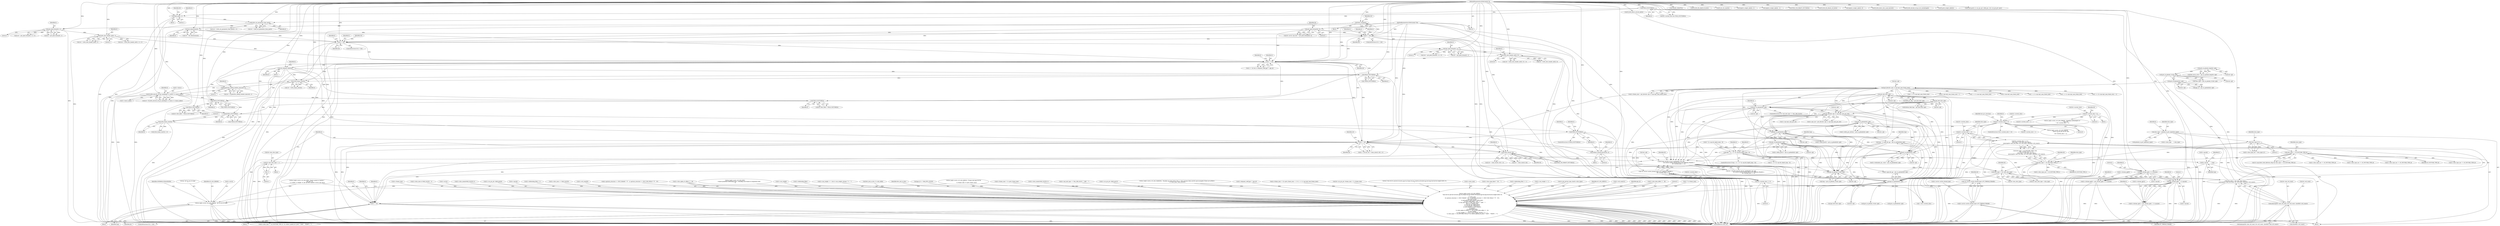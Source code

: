 digraph "0_FFmpeg_29ffeef5e73b8f41ff3a3f2242d356759c66f91f@integer" {
"1002530" [label="(Call,tmp = h->pps.init_qp + get_se_golomb(&h->gb))"];
"1002538" [label="(Call,get_se_golomb(&h->gb))"];
"1001073" [label="(Call,get_bits1(&h->gb))"];
"1000997" [label="(Call,get_bits(&h->gb, h->sps.log2_max_frame_num))"];
"1000300" [label="(Call,get_ue_golomb(&h->gb))"];
"1000230" [label="(Call,get_ue_golomb_31(&h->gb))"];
"1000168" [label="(Call,get_ue_golomb_long(&h->gb))"];
"1002220" [label="(Call,get_se_golomb(&h->gb))"];
"1002195" [label="(Call,get_se_golomb(&h->gb))"];
"1002168" [label="(Call,get_se_golomb(&h->gb))"];
"1002140" [label="(Call,get_bits(&h->gb, h->sps.log2_max_poc_lsb))"];
"1001083" [label="(Call,get_bits1(&h->gb))"];
"1002122" [label="(Call,get_ue_golomb(&h->gb))"];
"1002248" [label="(Call,get_ue_golomb(&h->gb))"];
"1002502" [label="(Call,get_ue_golomb_31(&h->gb))"];
"1002411" [label="(Call,ff_h264_decode_ref_pic_marking(h0, &h->gb,\n                                             !(h->avctx->active_thread_type & FF_THREAD_FRAME) ||\n                                             h0->current_slice == 0))"];
"1001917" [label="(Call,h != h0)"];
"1000991" [label="(Call,init_dequant_tables(h))"];
"1000977" [label="(Call,h == h0)"];
"1000909" [label="(Call,h264_slice_header_init(h, 1))"];
"1000874" [label="(Call,get_pixel_format(h, 1))"];
"1000868" [label="(Call,flush_change(h))"];
"1000851" [label="(Call,h != h0)"];
"1000735" [label="(Call,init_dimensions(h))"];
"1000495" [label="(Call,h264_set_parameter_from_sps(h))"];
"1000186" [label="(Call,field_end(h, 1))"];
"1000183" [label="(Call,FIELD_PICTURE(h))"];
"1000125" [label="(MethodParameterIn,H264Context *h)"];
"1000643" [label="(Call,get_pixel_format(h0, 0))"];
"1000126" [label="(MethodParameterIn,H264Context *h0)"];
"1000962" [label="(Call,h264_slice_header_init(h, 0))"];
"1000945" [label="(Call,get_pixel_format(h, 1))"];
"1000929" [label="(Call,h != h0)"];
"1001839" [label="(Call,FIELD_PICTURE(h))"];
"1001822" [label="(Call,h264_frame_start(h))"];
"1001814" [label="(Call,FIELD_PICTURE(h))"];
"1001758" [label="(Call,FIELD_PICTURE(h))"];
"1001741" [label="(Call,FIELD_PICTURE(h))"];
"1001611" [label="(Call,ff_h264_execute_ref_pic_marking(h, h->mmco, h->mmco_index))"];
"1001592" [label="(Call,ff_generate_sliding_window_mmcos(h, 1))"];
"1001540" [label="(Call,h264_frame_start(h))"];
"1001319" [label="(Call,FIELD_PICTURE(h))"];
"1001809" [label="(Call,FIELD_PICTURE(h))"];
"1001835" [label="(Call,release_unused_pictures(h, 0))"];
"1001923" [label="(Call,clone_slice(h, h0))"];
"1002417" [label="(Call,!(h->avctx->active_thread_type & FF_THREAD_FRAME) ||\n                                             h0->current_slice == 0)"];
"1002418" [label="(Call,!(h->avctx->active_thread_type & FF_THREAD_FRAME))"];
"1002419" [label="(Call,h->avctx->active_thread_type & FF_THREAD_FRAME)"];
"1002268" [label="(Call,h0->current_slice == 0 ||\n         slice_type != h0->last_slice_type ||\n         memcmp(h0->last_ref_count, h0->ref_count, sizeof(h0->ref_count)))"];
"1002269" [label="(Call,h0->current_slice == 0)"];
"1001121" [label="(Call,h0->current_slice != 0)"];
"1000189" [label="(Call,h0->current_slice = 0)"];
"1002274" [label="(Call,slice_type != h0->last_slice_type ||\n         memcmp(h0->last_ref_count, h0->ref_count, sizeof(h0->ref_count)))"];
"1002275" [label="(Call,slice_type != h0->last_slice_type)"];
"1002265" [label="(Call,slice_type != AV_PICTURE_TYPE_I)"];
"1000288" [label="(Call,slice_type & 3)"];
"1000274" [label="(Call,slice_type = golomb_to_pict_type[slice_type])"];
"1001058" [label="(Call,slice_type == AV_PICTURE_TYPE_B)"];
"1001909" [label="(Call,h0->last_slice_type = -1)"];
"1001913" [label="(Call,-1)"];
"1002280" [label="(Call,memcmp(h0->last_ref_count, h0->ref_count, sizeof(h0->ref_count)))"];
"1002426" [label="(Call,h0->current_slice == 0)"];
"1002544" [label="(Call,tmp > 51 + 6 * (h->sps.bit_depth_luma - 8))"];
"1002558" [label="(Call,av_log(h->avctx, AV_LOG_ERROR, \"QP %u out of range\n\", tmp))"];
"1002567" [label="(Call,h->qscale       = tmp)"];
"1002578" [label="(Call,get_chroma_qp(h, 0, h->qscale))"];
"1002572" [label="(Call,h->chroma_qp[0] = get_chroma_qp(h, 0, h->qscale))"];
"1002590" [label="(Call,get_chroma_qp(h, 1, h->qscale))"];
"1002584" [label="(Call,h->chroma_qp[1] = get_chroma_qp(h, 1, h->qscale))"];
"1002844" [label="(Call,h != h0)"];
"1003314" [label="(Call,av_log(h->avctx, AV_LOG_DEBUG,\n               \"slice:%d %s mb:%d %c%s%s pps:%u frame:%d poc:%d/%d ref:%d/%d qp:%d loop:%d:%d:%d weight:%d%s %s\n\",\n               h->slice_num,\n               (h->picture_structure == PICT_FRAME ? \"F\" : h->picture_structure == PICT_TOP_FIELD ? \"T\" : \"B\"),\n               first_mb_in_slice,\n               av_get_picture_type_char(h->slice_type),\n               h->slice_type_fixed ? \" fix\" : \"\",\n               h->nal_unit_type == NAL_IDR_SLICE ? \" IDR\" : \"\",\n               pps_id, h->frame_num,\n               h->cur_pic_ptr->field_poc[0],\n               h->cur_pic_ptr->field_poc[1],\n               h->ref_count[0], h->ref_count[1],\n               h->qscale,\n               h->deblocking_filter,\n               h->slice_alpha_c0_offset / 2 - 26, h->slice_beta_offset / 2 - 26,\n               h->use_weight,\n               h->use_weight == 1 && h->use_weight_chroma ? \"c\" : \"\",\n               h->slice_type == AV_PICTURE_TYPE_B ? (h->direct_spatial_mv_pred ? \"SPAT\" : \"TEMP\") : \"\"))"];
"1001084" [label="(Call,&h->gb)"];
"1000997" [label="(Call,get_bits(&h->gb, h->sps.log2_max_frame_num))"];
"1002411" [label="(Call,ff_h264_decode_ref_pic_marking(h0, &h->gb,\n                                             !(h->avctx->active_thread_type & FF_THREAD_FRAME) ||\n                                             h0->current_slice == 0))"];
"1002543" [label="(ControlStructure,if (tmp > 51 + 6 * (h->sps.bit_depth_luma - 8)))"];
"1000929" [label="(Call,h != h0)"];
"1001451" [label="(Call,h->frame_num != h->prev_frame_num)"];
"1002546" [label="(Call,51 + 6 * (h->sps.bit_depth_luma - 8))"];
"1002591" [label="(Identifier,h)"];
"1001759" [label="(Identifier,h)"];
"1001051" [label="(Call,!h->sps.direct_8x8_inference_flag && slice_type == AV_PICTURE_TYPE_B)"];
"1002563" [label="(Literal,\"QP %u out of range\n\")"];
"1002968" [label="(Call,h->slice_num&(MAX_SLICES-1))"];
"1002460" [label="(Call,h->slice_type_nos == AV_PICTURE_TYPE_B)"];
"1000851" [label="(Call,h != h0)"];
"1000964" [label="(Literal,0)"];
"1002430" [label="(Literal,0)"];
"1001844" [label="(Identifier,i)"];
"1002276" [label="(Identifier,slice_type)"];
"1001083" [label="(Call,get_bits1(&h->gb))"];
"1003349" [label="(Call,h->nal_unit_type == NAL_IDR_SLICE ? \" IDR\" : \"\")"];
"1000169" [label="(Call,&h->gb)"];
"1003368" [label="(Call,h->cur_pic_ptr->field_poc[1])"];
"1000191" [label="(Identifier,h0)"];
"1002845" [label="(Identifier,h)"];
"1000274" [label="(Call,slice_type = golomb_to_pict_type[slice_type])"];
"1002244" [label="(Call,h->redundant_pic_count = get_ue_golomb(&h->gb))"];
"1001320" [label="(Identifier,h)"];
"1002474" [label="(Call,h->slice_type_nos == AV_PICTURE_TYPE_B)"];
"1001920" [label="(Call,(ret = clone_slice(h, h0)) < 0)"];
"1000992" [label="(Identifier,h)"];
"1002363" [label="(Call,h->slice_type_nos == AV_PICTURE_TYPE_B)"];
"1001121" [label="(Call,h0->current_slice != 0)"];
"1002282" [label="(Identifier,h0)"];
"1000887" [label="(Call,av_log(h->avctx, AV_LOG_INFO, \"Reinit context to %dx%d, \"\n               \"pix_fmt: %s\n\", h->width, h->height, av_get_pix_fmt_name(h->avctx->pix_fmt)))"];
"1000184" [label="(Identifier,h)"];
"1002266" [label="(Identifier,slice_type)"];
"1000857" [label="(Identifier,h)"];
"1000187" [label="(Identifier,h)"];
"1002562" [label="(Identifier,AV_LOG_ERROR)"];
"1001809" [label="(Call,FIELD_PICTURE(h))"];
"1002123" [label="(Call,&h->gb)"];
"1000869" [label="(Identifier,h)"];
"1001540" [label="(Call,h264_frame_start(h))"];
"1000496" [label="(Identifier,h)"];
"1000911" [label="(Literal,1)"];
"1002984" [label="(Call,av_log(h->avctx, AV_LOG_WARNING, \"Possibly too many slices (%d >= %d), increase MAX_SLICES and recompile if there are artifacts\n\", h->slice_num, MAX_SLICES))"];
"1002249" [label="(Call,&h->gb)"];
"1002571" [label="(Identifier,tmp)"];
"1002446" [label="(Call,FRAME_MBAFF(h))"];
"1000907" [label="(Call,ret = h264_slice_header_init(h, 1))"];
"1002592" [label="(Literal,1)"];
"1000188" [label="(Literal,1)"];
"1002502" [label="(Call,get_ue_golomb_31(&h->gb))"];
"1002538" [label="(Call,get_se_golomb(&h->gb))"];
"1000963" [label="(Identifier,h)"];
"1001834" [label="(Block,)"];
"1002545" [label="(Identifier,tmp)"];
"1001318" [label="(Call,!FIELD_PICTURE(h))"];
"1002196" [label="(Call,&h->gb)"];
"1000980" [label="(Call,h->dequant_coeff_pps != pps_id)"];
"1000930" [label="(Identifier,h)"];
"1000275" [label="(Identifier,slice_type)"];
"1001814" [label="(Call,FIELD_PICTURE(h))"];
"1000979" [label="(Identifier,h0)"];
"1000289" [label="(Identifier,slice_type)"];
"1000868" [label="(Call,flush_change(h))"];
"1000735" [label="(Call,init_dimensions(h))"];
"1002619" [label="(Call,get_se_golomb(&h->gb))"];
"1002425" [label="(Identifier,FF_THREAD_FRAME)"];
"1000290" [label="(Literal,3)"];
"1000906" [label="(Call,(ret = h264_slice_header_init(h, 1)) < 0)"];
"1001923" [label="(Call,clone_slice(h, h0))"];
"1002531" [label="(Identifier,tmp)"];
"1002844" [label="(Call,h != h0)"];
"1001074" [label="(Call,&h->gb)"];
"1001609" [label="(Call,ret = ff_h264_execute_ref_pic_marking(h, h->mmco, h->mmco_index))"];
"1002569" [label="(Identifier,h)"];
"1001612" [label="(Identifier,h)"];
"1002449" [label="(Call,ff_h264_fill_mbaff_ref_list(h))"];
"1001758" [label="(Call,FIELD_PICTURE(h))"];
"1002602" [label="(Call,get_bits1(&h->gb))"];
"1002164" [label="(Call,h->delta_poc_bottom = get_se_golomb(&h->gb))"];
"1001469" [label="(Call,h->frame_num != (h->prev_frame_num + 1) % (1 << h->sps.log2_max_frame_num))"];
"1000495" [label="(Call,h264_set_parameter_from_sps(h))"];
"1002136" [label="(Call,h->poc_lsb = get_bits(&h->gb, h->sps.log2_max_poc_lsb))"];
"1002189" [label="(Call,h->delta_poc[0] = get_se_golomb(&h->gb))"];
"1001208" [label="(Call,1 << h->sps.log2_max_frame_num)"];
"1002195" [label="(Call,get_se_golomb(&h->gb))"];
"1002255" [label="(Call,ff_set_ref_count(h))"];
"1000850" [label="(ControlStructure,if (h != h0))"];
"1001541" [label="(Identifier,h)"];
"1001763" [label="(Call,h0->cur_pic_ptr->frame_num != h->frame_num)"];
"1000279" [label="(Call,h->slice_type     = slice_type)"];
"1002560" [label="(Identifier,h)"];
"1001838" [label="(ControlStructure,if (FIELD_PICTURE(h)))"];
"1002557" [label="(Block,)"];
"1001740" [label="(Call,!FIELD_PICTURE(h))"];
"1002280" [label="(Call,memcmp(h0->last_ref_count, h0->ref_count, sizeof(h0->ref_count)))"];
"1002572" [label="(Call,h->chroma_qp[0] = get_chroma_qp(h, 0, h->qscale))"];
"1000301" [label="(Call,&h->gb)"];
"1000861" [label="(Call,h0->current_slice + 1)"];
"1002500" [label="(Call,tmp = get_ue_golomb_31(&h->gb))"];
"1003319" [label="(Literal,\"slice:%d %s mb:%d %c%s%s pps:%u frame:%d poc:%d/%d ref:%d/%d qp:%d loop:%d:%d:%d weight:%d%s %s\n\")"];
"1002141" [label="(Call,&h->gb)"];
"1002469" [label="(Call,implicit_weight_table(h, 1))"];
"1001805" [label="(Call,h0->first_field = FIELD_PICTURE(h))"];
"1002426" [label="(Call,h0->current_slice == 0)"];
"1002579" [label="(Identifier,h)"];
"1002585" [label="(Call,h->chroma_qp[1])"];
"1000910" [label="(Identifier,h)"];
"1001120" [label="(ControlStructure,if (h0->current_slice != 0))"];
"1002503" [label="(Call,&h->gb)"];
"1000852" [label="(Identifier,h)"];
"1002122" [label="(Call,get_ue_golomb(&h->gb))"];
"1002417" [label="(Call,!(h->avctx->active_thread_type & FF_THREAD_FRAME) ||\n                                             h0->current_slice == 0)"];
"1001742" [label="(Identifier,h)"];
"1000230" [label="(Call,get_ue_golomb_31(&h->gb))"];
"1001810" [label="(Identifier,h)"];
"1001924" [label="(Identifier,h)"];
"1002267" [label="(Identifier,AV_PICTURE_TYPE_I)"];
"1002918" [label="(Call,++h0->current_slice)"];
"1002564" [label="(Identifier,tmp)"];
"1000995" [label="(Identifier,h)"];
"1002270" [label="(Call,h0->current_slice)"];
"1002281" [label="(Call,h0->last_ref_count)"];
"1002581" [label="(Call,h->qscale)"];
"1003320" [label="(Call,h->slice_num)"];
"1002273" [label="(Literal,0)"];
"1000643" [label="(Call,get_pixel_format(h0, 0))"];
"1002271" [label="(Identifier,h0)"];
"1000281" [label="(Identifier,h)"];
"1002580" [label="(Literal,0)"];
"1003343" [label="(Call,h->slice_type_fixed ? \" fix\" : \"\")"];
"1001822" [label="(Call,h264_frame_start(h))"];
"1001058" [label="(Call,slice_type == AV_PICTURE_TYPE_B)"];
"1000946" [label="(Identifier,h)"];
"1001835" [label="(Call,release_unused_pictures(h, 0))"];
"1000166" [label="(Call,first_mb_in_slice = get_ue_golomb_long(&h->gb))"];
"1001836" [label="(Identifier,h)"];
"1001919" [label="(Identifier,h0)"];
"1002794" [label="(Call,h->deblocking_filter == 1)"];
"1000855" [label="(Call,av_log(h->avctx, AV_LOG_ERROR, \"changing width/height on \"\n                   \"slice %d\n\", h0->current_slice + 1))"];
"1001130" [label="(Identifier,last_pic_structure)"];
"1001922" [label="(Identifier,ret)"];
"1000942" [label="(Call,(ret = get_pixel_format(h, 1)) < 0)"];
"1002369" [label="(Call,implicit_weight_table(h, -1))"];
"1001914" [label="(Literal,1)"];
"1001909" [label="(Call,h0->last_slice_type = -1)"];
"1000186" [label="(Call,field_end(h, 1))"];
"1002220" [label="(Call,get_se_golomb(&h->gb))"];
"1003410" [label="(Call,h->use_weight == 1)"];
"1002575" [label="(Identifier,h)"];
"1001060" [label="(Identifier,AV_PICTURE_TYPE_B)"];
"1003339" [label="(Call,av_get_picture_type_char(h->slice_type))"];
"1001823" [label="(Identifier,h)"];
"1000183" [label="(Call,FIELD_PICTURE(h))"];
"1002539" [label="(Call,&h->gb)"];
"1000849" [label="(Block,)"];
"1000492" [label="(Call,(ret = h264_set_parameter_from_sps(h)) < 0)"];
"1003318" [label="(Identifier,AV_LOG_DEBUG)"];
"1002568" [label="(Call,h->qscale)"];
"1002109" [label="(Call,h->sps.log2_max_frame_num + 1)"];
"1002036" [label="(Call,FIELD_OR_MBAFF_PICTURE(h))"];
"1002898" [label="(Call,h0->last_slice_type = slice_type)"];
"1000873" [label="(Identifier,ret)"];
"1002295" [label="(Call,h->slice_type_nos != AV_PICTURE_TYPE_I)"];
"1002221" [label="(Call,&h->gb)"];
"1000193" [label="(Literal,0)"];
"1001837" [label="(Literal,0)"];
"1002269" [label="(Call,h0->current_slice == 0)"];
"1000991" [label="(Call,init_dequant_tables(h))"];
"1000190" [label="(Call,h0->current_slice)"];
"1000962" [label="(Call,h264_slice_header_init(h, 0))"];
"1000876" [label="(Literal,1)"];
"1000288" [label="(Call,slice_type & 3)"];
"1003380" [label="(Call,h->ref_count[1])"];
"1001613" [label="(Call,h->mmco)"];
"1003435" [label="(MethodReturn,static int)"];
"1001183" [label="(Block,)"];
"1002587" [label="(Identifier,h)"];
"1002590" [label="(Call,get_chroma_qp(h, 1, h->qscale))"];
"1001479" [label="(Call,1 << h->sps.log2_max_frame_num)"];
"1003357" [label="(Identifier,pps_id)"];
"1000127" [label="(Block,)"];
"1002548" [label="(Call,6 * (h->sps.bit_depth_luma - 8))"];
"1003398" [label="(Call,h->slice_beta_offset / 2 - 26)"];
"1000736" [label="(Identifier,h)"];
"1002287" [label="(Call,sizeof(h0->ref_count))"];
"1002544" [label="(Call,tmp > 51 + 6 * (h->sps.bit_depth_luma - 8))"];
"1000947" [label="(Literal,1)"];
"1002648" [label="(Call,get_ue_golomb_31(&h->gb))"];
"1000945" [label="(Call,get_pixel_format(h, 1))"];
"1002593" [label="(Call,h->qscale)"];
"1003434" [label="(Literal,0)"];
"1002097" [label="(Call,2 * h->frame_num)"];
"1001188" [label="(Identifier,h)"];
"1002559" [label="(Call,h->avctx)"];
"1001616" [label="(Call,h->mmco_index)"];
"1000931" [label="(Identifier,h0)"];
"1002419" [label="(Call,h->avctx->active_thread_type & FF_THREAD_FRAME)"];
"1003358" [label="(Call,h->frame_num)"];
"1001890" [label="(Identifier,h)"];
"1003313" [label="(Block,)"];
"1001925" [label="(Identifier,h0)"];
"1002858" [label="(Identifier,h)"];
"1000644" [label="(Identifier,h0)"];
"1001175" [label="(Call,h0->current_slice + 1)"];
"1002558" [label="(Call,av_log(h->avctx, AV_LOG_ERROR, \"QP %u out of range\n\", tmp))"];
"1001059" [label="(Identifier,slice_type)"];
"1000185" [label="(Block,)"];
"1001916" [label="(Call,h != h0 && (ret = clone_slice(h, h0)) < 0)"];
"1001754" [label="(Call,h0->first_field = FIELD_PICTURE(h))"];
"1003013" [label="(Call,h->slice_num & (MAX_SLICES - 1))"];
"1001081" [label="(Call,bottom_field_flag = get_bits1(&h->gb))"];
"1000872" [label="(Call,ret = get_pixel_format(h, 1))"];
"1000231" [label="(Call,&h->gb)"];
"1000228" [label="(Call,slice_type = get_ue_golomb_31(&h->gb))"];
"1001840" [label="(Identifier,h)"];
"1002292" [label="(Call,ff_h264_fill_default_ref_list(h))"];
"1002843" [label="(ControlStructure,if (h != h0))"];
"1002346" [label="(Call,h->slice_type_nos == AV_PICTURE_TYPE_B)"];
"1003315" [label="(Call,h->avctx)"];
"1002951" [label="(Call,h->slice_num&(MAX_SLICES-1))"];
"1000976" [label="(Call,h == h0 && h->dequant_coeff_pps != pps_id)"];
"1002466" [label="(Call,implicit_weight_table(h, 0))"];
"1000853" [label="(Identifier,h0)"];
"1000645" [label="(Literal,0)"];
"1003314" [label="(Call,av_log(h->avctx, AV_LOG_DEBUG,\n               \"slice:%d %s mb:%d %c%s%s pps:%u frame:%d poc:%d/%d ref:%d/%d qp:%d loop:%d:%d:%d weight:%d%s %s\n\",\n               h->slice_num,\n               (h->picture_structure == PICT_FRAME ? \"F\" : h->picture_structure == PICT_TOP_FIELD ? \"T\" : \"B\"),\n               first_mb_in_slice,\n               av_get_picture_type_char(h->slice_type),\n               h->slice_type_fixed ? \" fix\" : \"\",\n               h->nal_unit_type == NAL_IDR_SLICE ? \" IDR\" : \"\",\n               pps_id, h->frame_num,\n               h->cur_pic_ptr->field_poc[0],\n               h->cur_pic_ptr->field_poc[1],\n               h->ref_count[0], h->ref_count[1],\n               h->qscale,\n               h->deblocking_filter,\n               h->slice_alpha_c0_offset / 2 - 26, h->slice_beta_offset / 2 - 26,\n               h->use_weight,\n               h->use_weight == 1 && h->use_weight_chroma ? \"c\" : \"\",\n               h->slice_type == AV_PICTURE_TYPE_B ? (h->direct_spatial_mv_pred ? \"SPAT\" : \"TEMP\") : \"\"))"];
"1003361" [label="(Call,h->cur_pic_ptr->field_poc[0])"];
"1003385" [label="(Call,h->qscale)"];
"1002814" [label="(Call,h->deblocking_filter = 2)"];
"1002530" [label="(Call,tmp = h->pps.init_qp + get_se_golomb(&h->gb))"];
"1002978" [label="(Call,h->slice_num >= MAX_SLICES)"];
"1001839" [label="(Call,FIELD_PICTURE(h))"];
"1002427" [label="(Call,h0->current_slice)"];
"1001813" [label="(Call,!FIELD_PICTURE(h))"];
"1000944" [label="(Identifier,ret)"];
"1003420" [label="(Call,h->slice_type == AV_PICTURE_TYPE_B ? (h->direct_spatial_mv_pred ? \"SPAT\" : \"TEMP\") : \"\")"];
"1003375" [label="(Call,h->ref_count[0])"];
"1000874" [label="(Call,get_pixel_format(h, 1))"];
"1002566" [label="(Identifier,AVERROR_INVALIDDATA)"];
"1001821" [label="(Call,h264_frame_start(h) < 0)"];
"1002483" [label="(Call,ff_h264_direct_dist_scale_factor(h))"];
"1000998" [label="(Call,&h->gb)"];
"1000960" [label="(Call,ret = h264_slice_header_init(h, 0))"];
"1002418" [label="(Call,!(h->avctx->active_thread_type & FF_THREAD_FRAME))"];
"1002846" [label="(Identifier,h0)"];
"1002169" [label="(Call,&h->gb)"];
"1000197" [label="(Identifier,h0)"];
"1003323" [label="(Call,h->picture_structure == PICT_FRAME ? \"F\" : h->picture_structure == PICT_TOP_FIELD ? \"T\" : \"B\")"];
"1001824" [label="(Literal,0)"];
"1000871" [label="(Call,(ret = get_pixel_format(h, 1)) < 0)"];
"1002573" [label="(Call,h->chroma_qp[0])"];
"1000935" [label="(Identifier,h)"];
"1000875" [label="(Identifier,h)"];
"1001592" [label="(Call,ff_generate_sliding_window_mmcos(h, 1))"];
"1001611" [label="(Call,ff_h264_execute_ref_pic_marking(h, h->mmco, h->mmco_index))"];
"1002268" [label="(Call,h0->current_slice == 0 ||\n         slice_type != h0->last_slice_type ||\n         memcmp(h0->last_ref_count, h0->ref_count, sizeof(h0->ref_count)))"];
"1001594" [label="(Literal,1)"];
"1000125" [label="(MethodParameterIn,H264Context *h)"];
"1002145" [label="(Call,h->sps.log2_max_poc_lsb)"];
"1000179" [label="(Call,h0->current_slice && FIELD_PICTURE(h))"];
"1001990" [label="(Call,FIELD_OR_MBAFF_PICTURE(h))"];
"1000298" [label="(Call,pps_id = get_ue_golomb(&h->gb))"];
"1002303" [label="(Call,ff_h264_decode_ref_pic_list_reordering(h))"];
"1000977" [label="(Call,h == h0)"];
"1001815" [label="(Identifier,h)"];
"1002599" [label="(Identifier,h)"];
"1000993" [label="(Call,h->frame_num = get_bits(&h->gb, h->sps.log2_max_frame_num))"];
"1001590" [label="(Call,ret = ff_generate_sliding_window_mmcos(h, 1))"];
"1000637" [label="(Call,h0->avctx->pix_fmt != get_pixel_format(h0, 0))"];
"1003391" [label="(Call,h->slice_alpha_c0_offset / 2 - 26)"];
"1001169" [label="(Call,av_log(h->avctx, AV_LOG_ERROR,\n                   \"unset cur_pic_ptr on %d. slice\n\",\n                   h0->current_slice + 1))"];
"1002420" [label="(Call,h->avctx->active_thread_type)"];
"1000284" [label="(Call,h->slice_type_nos = slice_type & 3)"];
"1000177" [label="(Block,)"];
"1002832" [label="(Call,av_log(h->avctx, AV_LOG_INFO,\n                       \"Cannot parallelize deblocking type 1, decoding such frames in sequential order\n\"))"];
"1001921" [label="(Call,ret = clone_slice(h, h0))"];
"1000189" [label="(Call,h0->current_slice = 0)"];
"1001002" [label="(Call,h->sps.log2_max_frame_num)"];
"1000493" [label="(Call,ret = h264_set_parameter_from_sps(h))"];
"1002351" [label="(Call,ff_pred_weight_table(h))"];
"1002409" [label="(Call,ret = ff_h264_decode_ref_pic_marking(h0, &h->gb,\n                                             !(h->avctx->active_thread_type & FF_THREAD_FRAME) ||\n                                             h0->current_slice == 0))"];
"1001125" [label="(Literal,0)"];
"1001500" [label="(Call,av_log(h->avctx, AV_LOG_DEBUG, \"Frame num gap %d %d\n\",\n                   h->frame_num, h->prev_frame_num))"];
"1001917" [label="(Call,h != h0)"];
"1000978" [label="(Identifier,h)"];
"1002485" [label="(Call,ff_h264_direct_ref_list_init(h))"];
"1000909" [label="(Call,h264_slice_header_init(h, 1))"];
"1002903" [label="(Call,memcpy(h0->last_ref_count, h0->ref_count, sizeof(h0->last_ref_count)))"];
"1000276" [label="(Call,golomb_to_pict_type[slice_type])"];
"1002275" [label="(Call,slice_type != h0->last_slice_type)"];
"1001913" [label="(Call,-1)"];
"1000928" [label="(ControlStructure,if (h != h0))"];
"1003405" [label="(Call,h->use_weight)"];
"1002214" [label="(Call,h->delta_poc[1] = get_se_golomb(&h->gb))"];
"1002131" [label="(Identifier,h)"];
"1001122" [label="(Call,h0->current_slice)"];
"1002578" [label="(Call,get_chroma_qp(h, 0, h->qscale))"];
"1001918" [label="(Identifier,h)"];
"1002168" [label="(Call,get_se_golomb(&h->gb))"];
"1003388" [label="(Call,h->deblocking_filter)"];
"1003408" [label="(Call,h->use_weight == 1 && h->use_weight_chroma ? \"c\" : \"\")"];
"1002284" [label="(Call,h0->ref_count)"];
"1002428" [label="(Identifier,h0)"];
"1002140" [label="(Call,get_bits(&h->gb, h->sps.log2_max_poc_lsb))"];
"1001556" [label="(Call,1 << h->sps.log2_max_frame_num)"];
"1001071" [label="(Call,field_pic_flag = get_bits1(&h->gb))"];
"1000300" [label="(Call,get_ue_golomb(&h->gb))"];
"1000733" [label="(Call,ret = init_dimensions(h))"];
"1001073" [label="(Call,get_bits1(&h->gb))"];
"1002083" [label="(Call,1 << h->sps.log2_max_frame_num)"];
"1002225" [label="(Call,ff_init_poc(h, h->cur_pic_ptr->field_poc, &h->cur_pic_ptr->poc))"];
"1001741" [label="(Call,FIELD_PICTURE(h))"];
"1002265" [label="(Call,slice_type != AV_PICTURE_TYPE_I)"];
"1002274" [label="(Call,slice_type != h0->last_slice_type ||\n         memcmp(h0->last_ref_count, h0->ref_count, sizeof(h0->ref_count)))"];
"1002532" [label="(Call,h->pps.init_qp + get_se_golomb(&h->gb))"];
"1000985" [label="(Block,)"];
"1001319" [label="(Call,FIELD_PICTURE(h))"];
"1000959" [label="(Call,(ret = h264_slice_header_init(h, 0)) < 0)"];
"1002107" [label="(Call,1 << (h->sps.log2_max_frame_num + 1))"];
"1002567" [label="(Call,h->qscale       = tmp)"];
"1001538" [label="(Call,ret = h264_frame_start(h))"];
"1000943" [label="(Call,ret = get_pixel_format(h, 1))"];
"1002412" [label="(Identifier,h0)"];
"1001910" [label="(Call,h0->last_slice_type)"];
"1001593" [label="(Identifier,h)"];
"1000982" [label="(Identifier,h)"];
"1002277" [label="(Call,h0->last_slice_type)"];
"1002264" [label="(Call,slice_type != AV_PICTURE_TYPE_I &&\n        (h0->current_slice == 0 ||\n         slice_type != h0->last_slice_type ||\n         memcmp(h0->last_ref_count, h0->ref_count, sizeof(h0->ref_count))))"];
"1002248" [label="(Call,get_ue_golomb(&h->gb))"];
"1002850" [label="(Identifier,h)"];
"1002584" [label="(Call,h->chroma_qp[1] = get_chroma_qp(h, 1, h->qscale))"];
"1002031" [label="(Call,first_mb_in_slice / h->mb_width)"];
"1000168" [label="(Call,get_ue_golomb_long(&h->gb))"];
"1003338" [label="(Identifier,first_mb_in_slice)"];
"1002116" [label="(ControlStructure,if (h->nal_unit_type == NAL_IDR_SLICE))"];
"1002413" [label="(Call,&h->gb)"];
"1000306" [label="(Call,pps_id >= MAX_PPS_COUNT)"];
"1000126" [label="(MethodParameterIn,H264Context *h0)"];
"1002530" -> "1000127"  [label="AST: "];
"1002530" -> "1002532"  [label="CFG: "];
"1002531" -> "1002530"  [label="AST: "];
"1002532" -> "1002530"  [label="AST: "];
"1002545" -> "1002530"  [label="CFG: "];
"1002530" -> "1003435"  [label="DDG: "];
"1002538" -> "1002530"  [label="DDG: "];
"1002530" -> "1002544"  [label="DDG: "];
"1002538" -> "1002532"  [label="AST: "];
"1002538" -> "1002539"  [label="CFG: "];
"1002539" -> "1002538"  [label="AST: "];
"1002532" -> "1002538"  [label="CFG: "];
"1002538" -> "1003435"  [label="DDG: "];
"1002538" -> "1002532"  [label="DDG: "];
"1001073" -> "1002538"  [label="DDG: "];
"1000997" -> "1002538"  [label="DDG: "];
"1002220" -> "1002538"  [label="DDG: "];
"1002248" -> "1002538"  [label="DDG: "];
"1002168" -> "1002538"  [label="DDG: "];
"1001083" -> "1002538"  [label="DDG: "];
"1002122" -> "1002538"  [label="DDG: "];
"1002140" -> "1002538"  [label="DDG: "];
"1002195" -> "1002538"  [label="DDG: "];
"1002502" -> "1002538"  [label="DDG: "];
"1002411" -> "1002538"  [label="DDG: "];
"1002538" -> "1002602"  [label="DDG: "];
"1002538" -> "1002619"  [label="DDG: "];
"1002538" -> "1002648"  [label="DDG: "];
"1001073" -> "1001071"  [label="AST: "];
"1001073" -> "1001074"  [label="CFG: "];
"1001074" -> "1001073"  [label="AST: "];
"1001071" -> "1001073"  [label="CFG: "];
"1001073" -> "1003435"  [label="DDG: "];
"1001073" -> "1001071"  [label="DDG: "];
"1000997" -> "1001073"  [label="DDG: "];
"1001073" -> "1001083"  [label="DDG: "];
"1001073" -> "1002122"  [label="DDG: "];
"1001073" -> "1002140"  [label="DDG: "];
"1001073" -> "1002195"  [label="DDG: "];
"1001073" -> "1002248"  [label="DDG: "];
"1001073" -> "1002411"  [label="DDG: "];
"1001073" -> "1002502"  [label="DDG: "];
"1000997" -> "1000993"  [label="AST: "];
"1000997" -> "1001002"  [label="CFG: "];
"1000998" -> "1000997"  [label="AST: "];
"1001002" -> "1000997"  [label="AST: "];
"1000993" -> "1000997"  [label="CFG: "];
"1000997" -> "1003435"  [label="DDG: "];
"1000997" -> "1003435"  [label="DDG: "];
"1000997" -> "1000993"  [label="DDG: "];
"1000997" -> "1000993"  [label="DDG: "];
"1000300" -> "1000997"  [label="DDG: "];
"1000997" -> "1001208"  [label="DDG: "];
"1000997" -> "1001479"  [label="DDG: "];
"1000997" -> "1001556"  [label="DDG: "];
"1000997" -> "1002083"  [label="DDG: "];
"1000997" -> "1002107"  [label="DDG: "];
"1000997" -> "1002109"  [label="DDG: "];
"1000997" -> "1002122"  [label="DDG: "];
"1000997" -> "1002140"  [label="DDG: "];
"1000997" -> "1002195"  [label="DDG: "];
"1000997" -> "1002248"  [label="DDG: "];
"1000997" -> "1002411"  [label="DDG: "];
"1000997" -> "1002502"  [label="DDG: "];
"1000300" -> "1000298"  [label="AST: "];
"1000300" -> "1000301"  [label="CFG: "];
"1000301" -> "1000300"  [label="AST: "];
"1000298" -> "1000300"  [label="CFG: "];
"1000300" -> "1003435"  [label="DDG: "];
"1000300" -> "1000298"  [label="DDG: "];
"1000230" -> "1000300"  [label="DDG: "];
"1000230" -> "1000228"  [label="AST: "];
"1000230" -> "1000231"  [label="CFG: "];
"1000231" -> "1000230"  [label="AST: "];
"1000228" -> "1000230"  [label="CFG: "];
"1000230" -> "1003435"  [label="DDG: "];
"1000230" -> "1000228"  [label="DDG: "];
"1000168" -> "1000230"  [label="DDG: "];
"1000168" -> "1000166"  [label="AST: "];
"1000168" -> "1000169"  [label="CFG: "];
"1000169" -> "1000168"  [label="AST: "];
"1000166" -> "1000168"  [label="CFG: "];
"1000168" -> "1000166"  [label="DDG: "];
"1002220" -> "1002214"  [label="AST: "];
"1002220" -> "1002221"  [label="CFG: "];
"1002221" -> "1002220"  [label="AST: "];
"1002214" -> "1002220"  [label="CFG: "];
"1002220" -> "1003435"  [label="DDG: "];
"1002220" -> "1002214"  [label="DDG: "];
"1002195" -> "1002220"  [label="DDG: "];
"1002220" -> "1002248"  [label="DDG: "];
"1002220" -> "1002411"  [label="DDG: "];
"1002220" -> "1002502"  [label="DDG: "];
"1002195" -> "1002189"  [label="AST: "];
"1002195" -> "1002196"  [label="CFG: "];
"1002196" -> "1002195"  [label="AST: "];
"1002189" -> "1002195"  [label="CFG: "];
"1002195" -> "1003435"  [label="DDG: "];
"1002195" -> "1002189"  [label="DDG: "];
"1002168" -> "1002195"  [label="DDG: "];
"1001083" -> "1002195"  [label="DDG: "];
"1002122" -> "1002195"  [label="DDG: "];
"1002140" -> "1002195"  [label="DDG: "];
"1002195" -> "1002248"  [label="DDG: "];
"1002195" -> "1002411"  [label="DDG: "];
"1002195" -> "1002502"  [label="DDG: "];
"1002168" -> "1002164"  [label="AST: "];
"1002168" -> "1002169"  [label="CFG: "];
"1002169" -> "1002168"  [label="AST: "];
"1002164" -> "1002168"  [label="CFG: "];
"1002168" -> "1003435"  [label="DDG: "];
"1002168" -> "1002164"  [label="DDG: "];
"1002140" -> "1002168"  [label="DDG: "];
"1002168" -> "1002248"  [label="DDG: "];
"1002168" -> "1002411"  [label="DDG: "];
"1002168" -> "1002502"  [label="DDG: "];
"1002140" -> "1002136"  [label="AST: "];
"1002140" -> "1002145"  [label="CFG: "];
"1002141" -> "1002140"  [label="AST: "];
"1002145" -> "1002140"  [label="AST: "];
"1002136" -> "1002140"  [label="CFG: "];
"1002140" -> "1003435"  [label="DDG: "];
"1002140" -> "1003435"  [label="DDG: "];
"1002140" -> "1002136"  [label="DDG: "];
"1002140" -> "1002136"  [label="DDG: "];
"1001083" -> "1002140"  [label="DDG: "];
"1002122" -> "1002140"  [label="DDG: "];
"1002140" -> "1002248"  [label="DDG: "];
"1002140" -> "1002411"  [label="DDG: "];
"1002140" -> "1002502"  [label="DDG: "];
"1001083" -> "1001081"  [label="AST: "];
"1001083" -> "1001084"  [label="CFG: "];
"1001084" -> "1001083"  [label="AST: "];
"1001081" -> "1001083"  [label="CFG: "];
"1001083" -> "1003435"  [label="DDG: "];
"1001083" -> "1001081"  [label="DDG: "];
"1001083" -> "1002122"  [label="DDG: "];
"1001083" -> "1002248"  [label="DDG: "];
"1001083" -> "1002411"  [label="DDG: "];
"1001083" -> "1002502"  [label="DDG: "];
"1002122" -> "1002116"  [label="AST: "];
"1002122" -> "1002123"  [label="CFG: "];
"1002123" -> "1002122"  [label="AST: "];
"1002131" -> "1002122"  [label="CFG: "];
"1002122" -> "1003435"  [label="DDG: "];
"1002122" -> "1003435"  [label="DDG: "];
"1002122" -> "1002248"  [label="DDG: "];
"1002122" -> "1002411"  [label="DDG: "];
"1002122" -> "1002502"  [label="DDG: "];
"1002248" -> "1002244"  [label="AST: "];
"1002248" -> "1002249"  [label="CFG: "];
"1002249" -> "1002248"  [label="AST: "];
"1002244" -> "1002248"  [label="CFG: "];
"1002248" -> "1003435"  [label="DDG: "];
"1002248" -> "1002244"  [label="DDG: "];
"1002248" -> "1002411"  [label="DDG: "];
"1002248" -> "1002502"  [label="DDG: "];
"1002502" -> "1002500"  [label="AST: "];
"1002502" -> "1002503"  [label="CFG: "];
"1002503" -> "1002502"  [label="AST: "];
"1002500" -> "1002502"  [label="CFG: "];
"1002502" -> "1003435"  [label="DDG: "];
"1002502" -> "1002500"  [label="DDG: "];
"1002411" -> "1002502"  [label="DDG: "];
"1002411" -> "1002409"  [label="AST: "];
"1002411" -> "1002417"  [label="CFG: "];
"1002412" -> "1002411"  [label="AST: "];
"1002413" -> "1002411"  [label="AST: "];
"1002417" -> "1002411"  [label="AST: "];
"1002409" -> "1002411"  [label="CFG: "];
"1002411" -> "1003435"  [label="DDG: "];
"1002411" -> "1003435"  [label="DDG: "];
"1002411" -> "1003435"  [label="DDG: "];
"1002411" -> "1002409"  [label="DDG: "];
"1002411" -> "1002409"  [label="DDG: "];
"1002411" -> "1002409"  [label="DDG: "];
"1001917" -> "1002411"  [label="DDG: "];
"1001923" -> "1002411"  [label="DDG: "];
"1000126" -> "1002411"  [label="DDG: "];
"1002417" -> "1002411"  [label="DDG: "];
"1002417" -> "1002411"  [label="DDG: "];
"1002411" -> "1002844"  [label="DDG: "];
"1001917" -> "1001916"  [label="AST: "];
"1001917" -> "1001919"  [label="CFG: "];
"1001918" -> "1001917"  [label="AST: "];
"1001919" -> "1001917"  [label="AST: "];
"1001922" -> "1001917"  [label="CFG: "];
"1001916" -> "1001917"  [label="CFG: "];
"1001917" -> "1003435"  [label="DDG: "];
"1001917" -> "1003435"  [label="DDG: "];
"1001917" -> "1001916"  [label="DDG: "];
"1001917" -> "1001916"  [label="DDG: "];
"1000991" -> "1001917"  [label="DDG: "];
"1001839" -> "1001917"  [label="DDG: "];
"1000977" -> "1001917"  [label="DDG: "];
"1000977" -> "1001917"  [label="DDG: "];
"1000125" -> "1001917"  [label="DDG: "];
"1000126" -> "1001917"  [label="DDG: "];
"1001917" -> "1001923"  [label="DDG: "];
"1001917" -> "1001923"  [label="DDG: "];
"1001917" -> "1001990"  [label="DDG: "];
"1001917" -> "1002844"  [label="DDG: "];
"1000991" -> "1000985"  [label="AST: "];
"1000991" -> "1000992"  [label="CFG: "];
"1000992" -> "1000991"  [label="AST: "];
"1000995" -> "1000991"  [label="CFG: "];
"1000991" -> "1003435"  [label="DDG: "];
"1000991" -> "1003435"  [label="DDG: "];
"1000977" -> "1000991"  [label="DDG: "];
"1000125" -> "1000991"  [label="DDG: "];
"1000991" -> "1001319"  [label="DDG: "];
"1000991" -> "1001540"  [label="DDG: "];
"1000991" -> "1001741"  [label="DDG: "];
"1000991" -> "1001809"  [label="DDG: "];
"1000977" -> "1000976"  [label="AST: "];
"1000977" -> "1000979"  [label="CFG: "];
"1000978" -> "1000977"  [label="AST: "];
"1000979" -> "1000977"  [label="AST: "];
"1000982" -> "1000977"  [label="CFG: "];
"1000976" -> "1000977"  [label="CFG: "];
"1000977" -> "1003435"  [label="DDG: "];
"1000977" -> "1003435"  [label="DDG: "];
"1000977" -> "1000976"  [label="DDG: "];
"1000977" -> "1000976"  [label="DDG: "];
"1000909" -> "1000977"  [label="DDG: "];
"1000962" -> "1000977"  [label="DDG: "];
"1000735" -> "1000977"  [label="DDG: "];
"1000125" -> "1000977"  [label="DDG: "];
"1000929" -> "1000977"  [label="DDG: "];
"1000643" -> "1000977"  [label="DDG: "];
"1000851" -> "1000977"  [label="DDG: "];
"1000126" -> "1000977"  [label="DDG: "];
"1000977" -> "1001319"  [label="DDG: "];
"1000977" -> "1001540"  [label="DDG: "];
"1000977" -> "1001741"  [label="DDG: "];
"1000977" -> "1001809"  [label="DDG: "];
"1000909" -> "1000907"  [label="AST: "];
"1000909" -> "1000911"  [label="CFG: "];
"1000910" -> "1000909"  [label="AST: "];
"1000911" -> "1000909"  [label="AST: "];
"1000907" -> "1000909"  [label="CFG: "];
"1000909" -> "1003435"  [label="DDG: "];
"1000909" -> "1000906"  [label="DDG: "];
"1000909" -> "1000906"  [label="DDG: "];
"1000909" -> "1000907"  [label="DDG: "];
"1000909" -> "1000907"  [label="DDG: "];
"1000874" -> "1000909"  [label="DDG: "];
"1000125" -> "1000909"  [label="DDG: "];
"1000909" -> "1000929"  [label="DDG: "];
"1000874" -> "1000872"  [label="AST: "];
"1000874" -> "1000876"  [label="CFG: "];
"1000875" -> "1000874"  [label="AST: "];
"1000876" -> "1000874"  [label="AST: "];
"1000872" -> "1000874"  [label="CFG: "];
"1000874" -> "1003435"  [label="DDG: "];
"1000874" -> "1000871"  [label="DDG: "];
"1000874" -> "1000871"  [label="DDG: "];
"1000874" -> "1000872"  [label="DDG: "];
"1000874" -> "1000872"  [label="DDG: "];
"1000868" -> "1000874"  [label="DDG: "];
"1000125" -> "1000874"  [label="DDG: "];
"1000868" -> "1000849"  [label="AST: "];
"1000868" -> "1000869"  [label="CFG: "];
"1000869" -> "1000868"  [label="AST: "];
"1000873" -> "1000868"  [label="CFG: "];
"1000868" -> "1003435"  [label="DDG: "];
"1000851" -> "1000868"  [label="DDG: "];
"1000125" -> "1000868"  [label="DDG: "];
"1000851" -> "1000850"  [label="AST: "];
"1000851" -> "1000853"  [label="CFG: "];
"1000852" -> "1000851"  [label="AST: "];
"1000853" -> "1000851"  [label="AST: "];
"1000857" -> "1000851"  [label="CFG: "];
"1000869" -> "1000851"  [label="CFG: "];
"1000851" -> "1003435"  [label="DDG: "];
"1000851" -> "1003435"  [label="DDG: "];
"1000851" -> "1003435"  [label="DDG: "];
"1000735" -> "1000851"  [label="DDG: "];
"1000125" -> "1000851"  [label="DDG: "];
"1000643" -> "1000851"  [label="DDG: "];
"1000126" -> "1000851"  [label="DDG: "];
"1000851" -> "1000929"  [label="DDG: "];
"1000735" -> "1000733"  [label="AST: "];
"1000735" -> "1000736"  [label="CFG: "];
"1000736" -> "1000735"  [label="AST: "];
"1000733" -> "1000735"  [label="CFG: "];
"1000735" -> "1003435"  [label="DDG: "];
"1000735" -> "1000733"  [label="DDG: "];
"1000495" -> "1000735"  [label="DDG: "];
"1000125" -> "1000735"  [label="DDG: "];
"1000735" -> "1000929"  [label="DDG: "];
"1000495" -> "1000493"  [label="AST: "];
"1000495" -> "1000496"  [label="CFG: "];
"1000496" -> "1000495"  [label="AST: "];
"1000493" -> "1000495"  [label="CFG: "];
"1000495" -> "1003435"  [label="DDG: "];
"1000495" -> "1000492"  [label="DDG: "];
"1000495" -> "1000493"  [label="DDG: "];
"1000186" -> "1000495"  [label="DDG: "];
"1000183" -> "1000495"  [label="DDG: "];
"1000125" -> "1000495"  [label="DDG: "];
"1000186" -> "1000185"  [label="AST: "];
"1000186" -> "1000188"  [label="CFG: "];
"1000187" -> "1000186"  [label="AST: "];
"1000188" -> "1000186"  [label="AST: "];
"1000191" -> "1000186"  [label="CFG: "];
"1000186" -> "1003435"  [label="DDG: "];
"1000186" -> "1003435"  [label="DDG: "];
"1000183" -> "1000186"  [label="DDG: "];
"1000125" -> "1000186"  [label="DDG: "];
"1000183" -> "1000179"  [label="AST: "];
"1000183" -> "1000184"  [label="CFG: "];
"1000184" -> "1000183"  [label="AST: "];
"1000179" -> "1000183"  [label="CFG: "];
"1000183" -> "1003435"  [label="DDG: "];
"1000183" -> "1000179"  [label="DDG: "];
"1000125" -> "1000183"  [label="DDG: "];
"1000125" -> "1000124"  [label="AST: "];
"1000125" -> "1003435"  [label="DDG: "];
"1000125" -> "1000929"  [label="DDG: "];
"1000125" -> "1000945"  [label="DDG: "];
"1000125" -> "1000962"  [label="DDG: "];
"1000125" -> "1001319"  [label="DDG: "];
"1000125" -> "1001540"  [label="DDG: "];
"1000125" -> "1001592"  [label="DDG: "];
"1000125" -> "1001611"  [label="DDG: "];
"1000125" -> "1001741"  [label="DDG: "];
"1000125" -> "1001758"  [label="DDG: "];
"1000125" -> "1001809"  [label="DDG: "];
"1000125" -> "1001814"  [label="DDG: "];
"1000125" -> "1001822"  [label="DDG: "];
"1000125" -> "1001835"  [label="DDG: "];
"1000125" -> "1001839"  [label="DDG: "];
"1000125" -> "1001923"  [label="DDG: "];
"1000125" -> "1001990"  [label="DDG: "];
"1000125" -> "1002036"  [label="DDG: "];
"1000125" -> "1002225"  [label="DDG: "];
"1000125" -> "1002255"  [label="DDG: "];
"1000125" -> "1002292"  [label="DDG: "];
"1000125" -> "1002303"  [label="DDG: "];
"1000125" -> "1002351"  [label="DDG: "];
"1000125" -> "1002369"  [label="DDG: "];
"1000125" -> "1002446"  [label="DDG: "];
"1000125" -> "1002449"  [label="DDG: "];
"1000125" -> "1002466"  [label="DDG: "];
"1000125" -> "1002469"  [label="DDG: "];
"1000125" -> "1002483"  [label="DDG: "];
"1000125" -> "1002485"  [label="DDG: "];
"1000125" -> "1002578"  [label="DDG: "];
"1000125" -> "1002590"  [label="DDG: "];
"1000125" -> "1002844"  [label="DDG: "];
"1000643" -> "1000637"  [label="AST: "];
"1000643" -> "1000645"  [label="CFG: "];
"1000644" -> "1000643"  [label="AST: "];
"1000645" -> "1000643"  [label="AST: "];
"1000637" -> "1000643"  [label="CFG: "];
"1000643" -> "1003435"  [label="DDG: "];
"1000643" -> "1000637"  [label="DDG: "];
"1000643" -> "1000637"  [label="DDG: "];
"1000126" -> "1000643"  [label="DDG: "];
"1000643" -> "1000929"  [label="DDG: "];
"1000126" -> "1000124"  [label="AST: "];
"1000126" -> "1003435"  [label="DDG: "];
"1000126" -> "1000929"  [label="DDG: "];
"1000126" -> "1001923"  [label="DDG: "];
"1000126" -> "1002844"  [label="DDG: "];
"1000962" -> "1000960"  [label="AST: "];
"1000962" -> "1000964"  [label="CFG: "];
"1000963" -> "1000962"  [label="AST: "];
"1000964" -> "1000962"  [label="AST: "];
"1000960" -> "1000962"  [label="CFG: "];
"1000962" -> "1003435"  [label="DDG: "];
"1000962" -> "1000959"  [label="DDG: "];
"1000962" -> "1000959"  [label="DDG: "];
"1000962" -> "1000960"  [label="DDG: "];
"1000962" -> "1000960"  [label="DDG: "];
"1000945" -> "1000962"  [label="DDG: "];
"1000945" -> "1000943"  [label="AST: "];
"1000945" -> "1000947"  [label="CFG: "];
"1000946" -> "1000945"  [label="AST: "];
"1000947" -> "1000945"  [label="AST: "];
"1000943" -> "1000945"  [label="CFG: "];
"1000945" -> "1003435"  [label="DDG: "];
"1000945" -> "1000942"  [label="DDG: "];
"1000945" -> "1000942"  [label="DDG: "];
"1000945" -> "1000943"  [label="DDG: "];
"1000945" -> "1000943"  [label="DDG: "];
"1000929" -> "1000945"  [label="DDG: "];
"1000929" -> "1000928"  [label="AST: "];
"1000929" -> "1000931"  [label="CFG: "];
"1000930" -> "1000929"  [label="AST: "];
"1000931" -> "1000929"  [label="AST: "];
"1000935" -> "1000929"  [label="CFG: "];
"1000944" -> "1000929"  [label="CFG: "];
"1000929" -> "1003435"  [label="DDG: "];
"1000929" -> "1003435"  [label="DDG: "];
"1000929" -> "1003435"  [label="DDG: "];
"1001839" -> "1001838"  [label="AST: "];
"1001839" -> "1001840"  [label="CFG: "];
"1001840" -> "1001839"  [label="AST: "];
"1001844" -> "1001839"  [label="CFG: "];
"1001890" -> "1001839"  [label="CFG: "];
"1001839" -> "1003435"  [label="DDG: "];
"1001822" -> "1001839"  [label="DDG: "];
"1001835" -> "1001839"  [label="DDG: "];
"1001822" -> "1001821"  [label="AST: "];
"1001822" -> "1001823"  [label="CFG: "];
"1001823" -> "1001822"  [label="AST: "];
"1001824" -> "1001822"  [label="CFG: "];
"1001822" -> "1003435"  [label="DDG: "];
"1001822" -> "1001821"  [label="DDG: "];
"1001814" -> "1001822"  [label="DDG: "];
"1001814" -> "1001813"  [label="AST: "];
"1001814" -> "1001815"  [label="CFG: "];
"1001815" -> "1001814"  [label="AST: "];
"1001813" -> "1001814"  [label="CFG: "];
"1001814" -> "1001813"  [label="DDG: "];
"1001758" -> "1001814"  [label="DDG: "];
"1001741" -> "1001814"  [label="DDG: "];
"1001809" -> "1001814"  [label="DDG: "];
"1001814" -> "1001835"  [label="DDG: "];
"1001758" -> "1001754"  [label="AST: "];
"1001758" -> "1001759"  [label="CFG: "];
"1001759" -> "1001758"  [label="AST: "];
"1001754" -> "1001758"  [label="CFG: "];
"1001758" -> "1001754"  [label="DDG: "];
"1001741" -> "1001758"  [label="DDG: "];
"1001741" -> "1001740"  [label="AST: "];
"1001741" -> "1001742"  [label="CFG: "];
"1001742" -> "1001741"  [label="AST: "];
"1001740" -> "1001741"  [label="CFG: "];
"1001741" -> "1001740"  [label="DDG: "];
"1001611" -> "1001741"  [label="DDG: "];
"1001319" -> "1001741"  [label="DDG: "];
"1001611" -> "1001609"  [label="AST: "];
"1001611" -> "1001616"  [label="CFG: "];
"1001612" -> "1001611"  [label="AST: "];
"1001613" -> "1001611"  [label="AST: "];
"1001616" -> "1001611"  [label="AST: "];
"1001609" -> "1001611"  [label="CFG: "];
"1001611" -> "1003435"  [label="DDG: "];
"1001611" -> "1003435"  [label="DDG: "];
"1001611" -> "1003435"  [label="DDG: "];
"1001611" -> "1001540"  [label="DDG: "];
"1001611" -> "1001609"  [label="DDG: "];
"1001611" -> "1001609"  [label="DDG: "];
"1001611" -> "1001609"  [label="DDG: "];
"1001592" -> "1001611"  [label="DDG: "];
"1001611" -> "1001809"  [label="DDG: "];
"1001592" -> "1001590"  [label="AST: "];
"1001592" -> "1001594"  [label="CFG: "];
"1001593" -> "1001592"  [label="AST: "];
"1001594" -> "1001592"  [label="AST: "];
"1001590" -> "1001592"  [label="CFG: "];
"1001592" -> "1003435"  [label="DDG: "];
"1001592" -> "1001590"  [label="DDG: "];
"1001592" -> "1001590"  [label="DDG: "];
"1001540" -> "1001592"  [label="DDG: "];
"1001540" -> "1001538"  [label="AST: "];
"1001540" -> "1001541"  [label="CFG: "];
"1001541" -> "1001540"  [label="AST: "];
"1001538" -> "1001540"  [label="CFG: "];
"1001540" -> "1003435"  [label="DDG: "];
"1001540" -> "1001538"  [label="DDG: "];
"1001319" -> "1001540"  [label="DDG: "];
"1001319" -> "1001318"  [label="AST: "];
"1001319" -> "1001320"  [label="CFG: "];
"1001320" -> "1001319"  [label="AST: "];
"1001318" -> "1001319"  [label="CFG: "];
"1001319" -> "1003435"  [label="DDG: "];
"1001319" -> "1001318"  [label="DDG: "];
"1001319" -> "1001809"  [label="DDG: "];
"1001809" -> "1001805"  [label="AST: "];
"1001809" -> "1001810"  [label="CFG: "];
"1001810" -> "1001809"  [label="AST: "];
"1001805" -> "1001809"  [label="CFG: "];
"1001809" -> "1001805"  [label="DDG: "];
"1001835" -> "1001834"  [label="AST: "];
"1001835" -> "1001837"  [label="CFG: "];
"1001836" -> "1001835"  [label="AST: "];
"1001837" -> "1001835"  [label="AST: "];
"1001840" -> "1001835"  [label="CFG: "];
"1001835" -> "1003435"  [label="DDG: "];
"1001923" -> "1001921"  [label="AST: "];
"1001923" -> "1001925"  [label="CFG: "];
"1001924" -> "1001923"  [label="AST: "];
"1001925" -> "1001923"  [label="AST: "];
"1001921" -> "1001923"  [label="CFG: "];
"1001923" -> "1003435"  [label="DDG: "];
"1001923" -> "1003435"  [label="DDG: "];
"1001923" -> "1001920"  [label="DDG: "];
"1001923" -> "1001920"  [label="DDG: "];
"1001923" -> "1001921"  [label="DDG: "];
"1001923" -> "1001921"  [label="DDG: "];
"1001923" -> "1001990"  [label="DDG: "];
"1001923" -> "1002844"  [label="DDG: "];
"1002417" -> "1002418"  [label="CFG: "];
"1002417" -> "1002426"  [label="CFG: "];
"1002418" -> "1002417"  [label="AST: "];
"1002426" -> "1002417"  [label="AST: "];
"1002417" -> "1003435"  [label="DDG: "];
"1002417" -> "1003435"  [label="DDG: "];
"1002418" -> "1002417"  [label="DDG: "];
"1002268" -> "1002417"  [label="DDG: "];
"1002426" -> "1002417"  [label="DDG: "];
"1002426" -> "1002417"  [label="DDG: "];
"1002418" -> "1002419"  [label="CFG: "];
"1002419" -> "1002418"  [label="AST: "];
"1002428" -> "1002418"  [label="CFG: "];
"1002418" -> "1003435"  [label="DDG: "];
"1002419" -> "1002418"  [label="DDG: "];
"1002419" -> "1002418"  [label="DDG: "];
"1002419" -> "1002425"  [label="CFG: "];
"1002420" -> "1002419"  [label="AST: "];
"1002425" -> "1002419"  [label="AST: "];
"1002419" -> "1003435"  [label="DDG: "];
"1002419" -> "1003435"  [label="DDG: "];
"1002268" -> "1002264"  [label="AST: "];
"1002268" -> "1002269"  [label="CFG: "];
"1002268" -> "1002274"  [label="CFG: "];
"1002269" -> "1002268"  [label="AST: "];
"1002274" -> "1002268"  [label="AST: "];
"1002264" -> "1002268"  [label="CFG: "];
"1002268" -> "1003435"  [label="DDG: "];
"1002268" -> "1003435"  [label="DDG: "];
"1002268" -> "1002264"  [label="DDG: "];
"1002268" -> "1002264"  [label="DDG: "];
"1002269" -> "1002268"  [label="DDG: "];
"1002269" -> "1002268"  [label="DDG: "];
"1002274" -> "1002268"  [label="DDG: "];
"1002274" -> "1002268"  [label="DDG: "];
"1002269" -> "1002273"  [label="CFG: "];
"1002270" -> "1002269"  [label="AST: "];
"1002273" -> "1002269"  [label="AST: "];
"1002276" -> "1002269"  [label="CFG: "];
"1002269" -> "1003435"  [label="DDG: "];
"1001121" -> "1002269"  [label="DDG: "];
"1002269" -> "1002426"  [label="DDG: "];
"1002269" -> "1002918"  [label="DDG: "];
"1001121" -> "1001120"  [label="AST: "];
"1001121" -> "1001125"  [label="CFG: "];
"1001122" -> "1001121"  [label="AST: "];
"1001125" -> "1001121"  [label="AST: "];
"1001130" -> "1001121"  [label="CFG: "];
"1001188" -> "1001121"  [label="CFG: "];
"1001121" -> "1003435"  [label="DDG: "];
"1001121" -> "1003435"  [label="DDG: "];
"1000189" -> "1001121"  [label="DDG: "];
"1001121" -> "1001169"  [label="DDG: "];
"1001121" -> "1001175"  [label="DDG: "];
"1001121" -> "1002426"  [label="DDG: "];
"1001121" -> "1002918"  [label="DDG: "];
"1000189" -> "1000177"  [label="AST: "];
"1000189" -> "1000193"  [label="CFG: "];
"1000190" -> "1000189"  [label="AST: "];
"1000193" -> "1000189"  [label="AST: "];
"1000197" -> "1000189"  [label="CFG: "];
"1000189" -> "1003435"  [label="DDG: "];
"1000189" -> "1000855"  [label="DDG: "];
"1000189" -> "1000861"  [label="DDG: "];
"1002274" -> "1002275"  [label="CFG: "];
"1002274" -> "1002280"  [label="CFG: "];
"1002275" -> "1002274"  [label="AST: "];
"1002280" -> "1002274"  [label="AST: "];
"1002274" -> "1003435"  [label="DDG: "];
"1002274" -> "1003435"  [label="DDG: "];
"1002275" -> "1002274"  [label="DDG: "];
"1002275" -> "1002274"  [label="DDG: "];
"1002280" -> "1002274"  [label="DDG: "];
"1002280" -> "1002274"  [label="DDG: "];
"1002275" -> "1002277"  [label="CFG: "];
"1002276" -> "1002275"  [label="AST: "];
"1002277" -> "1002275"  [label="AST: "];
"1002282" -> "1002275"  [label="CFG: "];
"1002275" -> "1003435"  [label="DDG: "];
"1002275" -> "1003435"  [label="DDG: "];
"1002265" -> "1002275"  [label="DDG: "];
"1001909" -> "1002275"  [label="DDG: "];
"1002275" -> "1002898"  [label="DDG: "];
"1002265" -> "1002264"  [label="AST: "];
"1002265" -> "1002267"  [label="CFG: "];
"1002266" -> "1002265"  [label="AST: "];
"1002267" -> "1002265"  [label="AST: "];
"1002271" -> "1002265"  [label="CFG: "];
"1002264" -> "1002265"  [label="CFG: "];
"1002265" -> "1003435"  [label="DDG: "];
"1002265" -> "1002264"  [label="DDG: "];
"1002265" -> "1002264"  [label="DDG: "];
"1000288" -> "1002265"  [label="DDG: "];
"1001058" -> "1002265"  [label="DDG: "];
"1002265" -> "1002295"  [label="DDG: "];
"1002265" -> "1002898"  [label="DDG: "];
"1000288" -> "1000284"  [label="AST: "];
"1000288" -> "1000290"  [label="CFG: "];
"1000289" -> "1000288"  [label="AST: "];
"1000290" -> "1000288"  [label="AST: "];
"1000284" -> "1000288"  [label="CFG: "];
"1000288" -> "1003435"  [label="DDG: "];
"1000288" -> "1000284"  [label="DDG: "];
"1000288" -> "1000284"  [label="DDG: "];
"1000274" -> "1000288"  [label="DDG: "];
"1000288" -> "1001058"  [label="DDG: "];
"1000274" -> "1000127"  [label="AST: "];
"1000274" -> "1000276"  [label="CFG: "];
"1000275" -> "1000274"  [label="AST: "];
"1000276" -> "1000274"  [label="AST: "];
"1000281" -> "1000274"  [label="CFG: "];
"1000274" -> "1003435"  [label="DDG: "];
"1000274" -> "1000279"  [label="DDG: "];
"1001058" -> "1001051"  [label="AST: "];
"1001058" -> "1001060"  [label="CFG: "];
"1001059" -> "1001058"  [label="AST: "];
"1001060" -> "1001058"  [label="AST: "];
"1001051" -> "1001058"  [label="CFG: "];
"1001058" -> "1003435"  [label="DDG: "];
"1001058" -> "1003435"  [label="DDG: "];
"1001058" -> "1001051"  [label="DDG: "];
"1001058" -> "1001051"  [label="DDG: "];
"1001058" -> "1002346"  [label="DDG: "];
"1001058" -> "1002363"  [label="DDG: "];
"1001058" -> "1002460"  [label="DDG: "];
"1001058" -> "1002474"  [label="DDG: "];
"1001909" -> "1001183"  [label="AST: "];
"1001909" -> "1001913"  [label="CFG: "];
"1001910" -> "1001909"  [label="AST: "];
"1001913" -> "1001909"  [label="AST: "];
"1001918" -> "1001909"  [label="CFG: "];
"1001909" -> "1003435"  [label="DDG: "];
"1001909" -> "1003435"  [label="DDG: "];
"1001913" -> "1001909"  [label="DDG: "];
"1001913" -> "1001914"  [label="CFG: "];
"1001914" -> "1001913"  [label="AST: "];
"1002280" -> "1002287"  [label="CFG: "];
"1002281" -> "1002280"  [label="AST: "];
"1002284" -> "1002280"  [label="AST: "];
"1002287" -> "1002280"  [label="AST: "];
"1002280" -> "1003435"  [label="DDG: "];
"1002280" -> "1003435"  [label="DDG: "];
"1002280" -> "1002903"  [label="DDG: "];
"1002426" -> "1002430"  [label="CFG: "];
"1002427" -> "1002426"  [label="AST: "];
"1002430" -> "1002426"  [label="AST: "];
"1002426" -> "1003435"  [label="DDG: "];
"1002426" -> "1002918"  [label="DDG: "];
"1002544" -> "1002543"  [label="AST: "];
"1002544" -> "1002546"  [label="CFG: "];
"1002545" -> "1002544"  [label="AST: "];
"1002546" -> "1002544"  [label="AST: "];
"1002560" -> "1002544"  [label="CFG: "];
"1002569" -> "1002544"  [label="CFG: "];
"1002544" -> "1003435"  [label="DDG: "];
"1002544" -> "1003435"  [label="DDG: "];
"1002548" -> "1002544"  [label="DDG: "];
"1002548" -> "1002544"  [label="DDG: "];
"1002544" -> "1002558"  [label="DDG: "];
"1002544" -> "1002567"  [label="DDG: "];
"1002558" -> "1002557"  [label="AST: "];
"1002558" -> "1002564"  [label="CFG: "];
"1002559" -> "1002558"  [label="AST: "];
"1002562" -> "1002558"  [label="AST: "];
"1002563" -> "1002558"  [label="AST: "];
"1002564" -> "1002558"  [label="AST: "];
"1002566" -> "1002558"  [label="CFG: "];
"1002558" -> "1003435"  [label="DDG: "];
"1002558" -> "1003435"  [label="DDG: "];
"1002558" -> "1003435"  [label="DDG: "];
"1002558" -> "1003435"  [label="DDG: "];
"1000887" -> "1002558"  [label="DDG: "];
"1001500" -> "1002558"  [label="DDG: "];
"1002567" -> "1000127"  [label="AST: "];
"1002567" -> "1002571"  [label="CFG: "];
"1002568" -> "1002567"  [label="AST: "];
"1002571" -> "1002567"  [label="AST: "];
"1002575" -> "1002567"  [label="CFG: "];
"1002567" -> "1003435"  [label="DDG: "];
"1002567" -> "1002578"  [label="DDG: "];
"1002578" -> "1002572"  [label="AST: "];
"1002578" -> "1002581"  [label="CFG: "];
"1002579" -> "1002578"  [label="AST: "];
"1002580" -> "1002578"  [label="AST: "];
"1002581" -> "1002578"  [label="AST: "];
"1002572" -> "1002578"  [label="CFG: "];
"1002578" -> "1002572"  [label="DDG: "];
"1002578" -> "1002572"  [label="DDG: "];
"1002578" -> "1002572"  [label="DDG: "];
"1002485" -> "1002578"  [label="DDG: "];
"1002578" -> "1002590"  [label="DDG: "];
"1002578" -> "1002590"  [label="DDG: "];
"1002572" -> "1000127"  [label="AST: "];
"1002573" -> "1002572"  [label="AST: "];
"1002587" -> "1002572"  [label="CFG: "];
"1002572" -> "1003435"  [label="DDG: "];
"1002572" -> "1003435"  [label="DDG: "];
"1002590" -> "1002584"  [label="AST: "];
"1002590" -> "1002593"  [label="CFG: "];
"1002591" -> "1002590"  [label="AST: "];
"1002592" -> "1002590"  [label="AST: "];
"1002593" -> "1002590"  [label="AST: "];
"1002584" -> "1002590"  [label="CFG: "];
"1002590" -> "1003435"  [label="DDG: "];
"1002590" -> "1003435"  [label="DDG: "];
"1002590" -> "1002584"  [label="DDG: "];
"1002590" -> "1002584"  [label="DDG: "];
"1002590" -> "1002584"  [label="DDG: "];
"1002590" -> "1002844"  [label="DDG: "];
"1002590" -> "1003314"  [label="DDG: "];
"1002584" -> "1000127"  [label="AST: "];
"1002585" -> "1002584"  [label="AST: "];
"1002599" -> "1002584"  [label="CFG: "];
"1002584" -> "1003435"  [label="DDG: "];
"1002584" -> "1003435"  [label="DDG: "];
"1002844" -> "1002843"  [label="AST: "];
"1002844" -> "1002846"  [label="CFG: "];
"1002845" -> "1002844"  [label="AST: "];
"1002846" -> "1002844"  [label="AST: "];
"1002850" -> "1002844"  [label="CFG: "];
"1002858" -> "1002844"  [label="CFG: "];
"1002844" -> "1003435"  [label="DDG: "];
"1002844" -> "1003435"  [label="DDG: "];
"1002844" -> "1003435"  [label="DDG: "];
"1003314" -> "1003313"  [label="AST: "];
"1003314" -> "1003420"  [label="CFG: "];
"1003315" -> "1003314"  [label="AST: "];
"1003318" -> "1003314"  [label="AST: "];
"1003319" -> "1003314"  [label="AST: "];
"1003320" -> "1003314"  [label="AST: "];
"1003323" -> "1003314"  [label="AST: "];
"1003338" -> "1003314"  [label="AST: "];
"1003339" -> "1003314"  [label="AST: "];
"1003343" -> "1003314"  [label="AST: "];
"1003349" -> "1003314"  [label="AST: "];
"1003357" -> "1003314"  [label="AST: "];
"1003358" -> "1003314"  [label="AST: "];
"1003361" -> "1003314"  [label="AST: "];
"1003368" -> "1003314"  [label="AST: "];
"1003375" -> "1003314"  [label="AST: "];
"1003380" -> "1003314"  [label="AST: "];
"1003385" -> "1003314"  [label="AST: "];
"1003388" -> "1003314"  [label="AST: "];
"1003391" -> "1003314"  [label="AST: "];
"1003398" -> "1003314"  [label="AST: "];
"1003405" -> "1003314"  [label="AST: "];
"1003408" -> "1003314"  [label="AST: "];
"1003420" -> "1003314"  [label="AST: "];
"1003434" -> "1003314"  [label="CFG: "];
"1003314" -> "1003435"  [label="DDG: "];
"1003314" -> "1003435"  [label="DDG: "];
"1003314" -> "1003435"  [label="DDG: "];
"1003314" -> "1003435"  [label="DDG: "];
"1003314" -> "1003435"  [label="DDG: "];
"1003314" -> "1003435"  [label="DDG: "];
"1003314" -> "1003435"  [label="DDG: "];
"1003314" -> "1003435"  [label="DDG: "];
"1003314" -> "1003435"  [label="DDG: "];
"1003314" -> "1003435"  [label="DDG: "];
"1003314" -> "1003435"  [label="DDG: "];
"1003314" -> "1003435"  [label="DDG: "];
"1003314" -> "1003435"  [label="DDG: "];
"1003314" -> "1003435"  [label="DDG: "];
"1003314" -> "1003435"  [label="DDG: "];
"1003314" -> "1003435"  [label="DDG: "];
"1003314" -> "1003435"  [label="DDG: "];
"1003314" -> "1003435"  [label="DDG: "];
"1003314" -> "1003435"  [label="DDG: "];
"1003314" -> "1003435"  [label="DDG: "];
"1003314" -> "1003435"  [label="DDG: "];
"1003314" -> "1003435"  [label="DDG: "];
"1002984" -> "1003314"  [label="DDG: "];
"1002984" -> "1003314"  [label="DDG: "];
"1002832" -> "1003314"  [label="DDG: "];
"1000887" -> "1003314"  [label="DDG: "];
"1001500" -> "1003314"  [label="DDG: "];
"1001500" -> "1003314"  [label="DDG: "];
"1002968" -> "1003314"  [label="DDG: "];
"1002978" -> "1003314"  [label="DDG: "];
"1002951" -> "1003314"  [label="DDG: "];
"1003013" -> "1003314"  [label="DDG: "];
"1002031" -> "1003314"  [label="DDG: "];
"1003339" -> "1003314"  [label="DDG: "];
"1000980" -> "1003314"  [label="DDG: "];
"1000306" -> "1003314"  [label="DDG: "];
"1002097" -> "1003314"  [label="DDG: "];
"1001451" -> "1003314"  [label="DDG: "];
"1001763" -> "1003314"  [label="DDG: "];
"1000993" -> "1003314"  [label="DDG: "];
"1001469" -> "1003314"  [label="DDG: "];
"1002814" -> "1003314"  [label="DDG: "];
"1002794" -> "1003314"  [label="DDG: "];
"1003391" -> "1003314"  [label="DDG: "];
"1003391" -> "1003314"  [label="DDG: "];
"1003398" -> "1003314"  [label="DDG: "];
"1003398" -> "1003314"  [label="DDG: "];
"1003410" -> "1003314"  [label="DDG: "];
}

